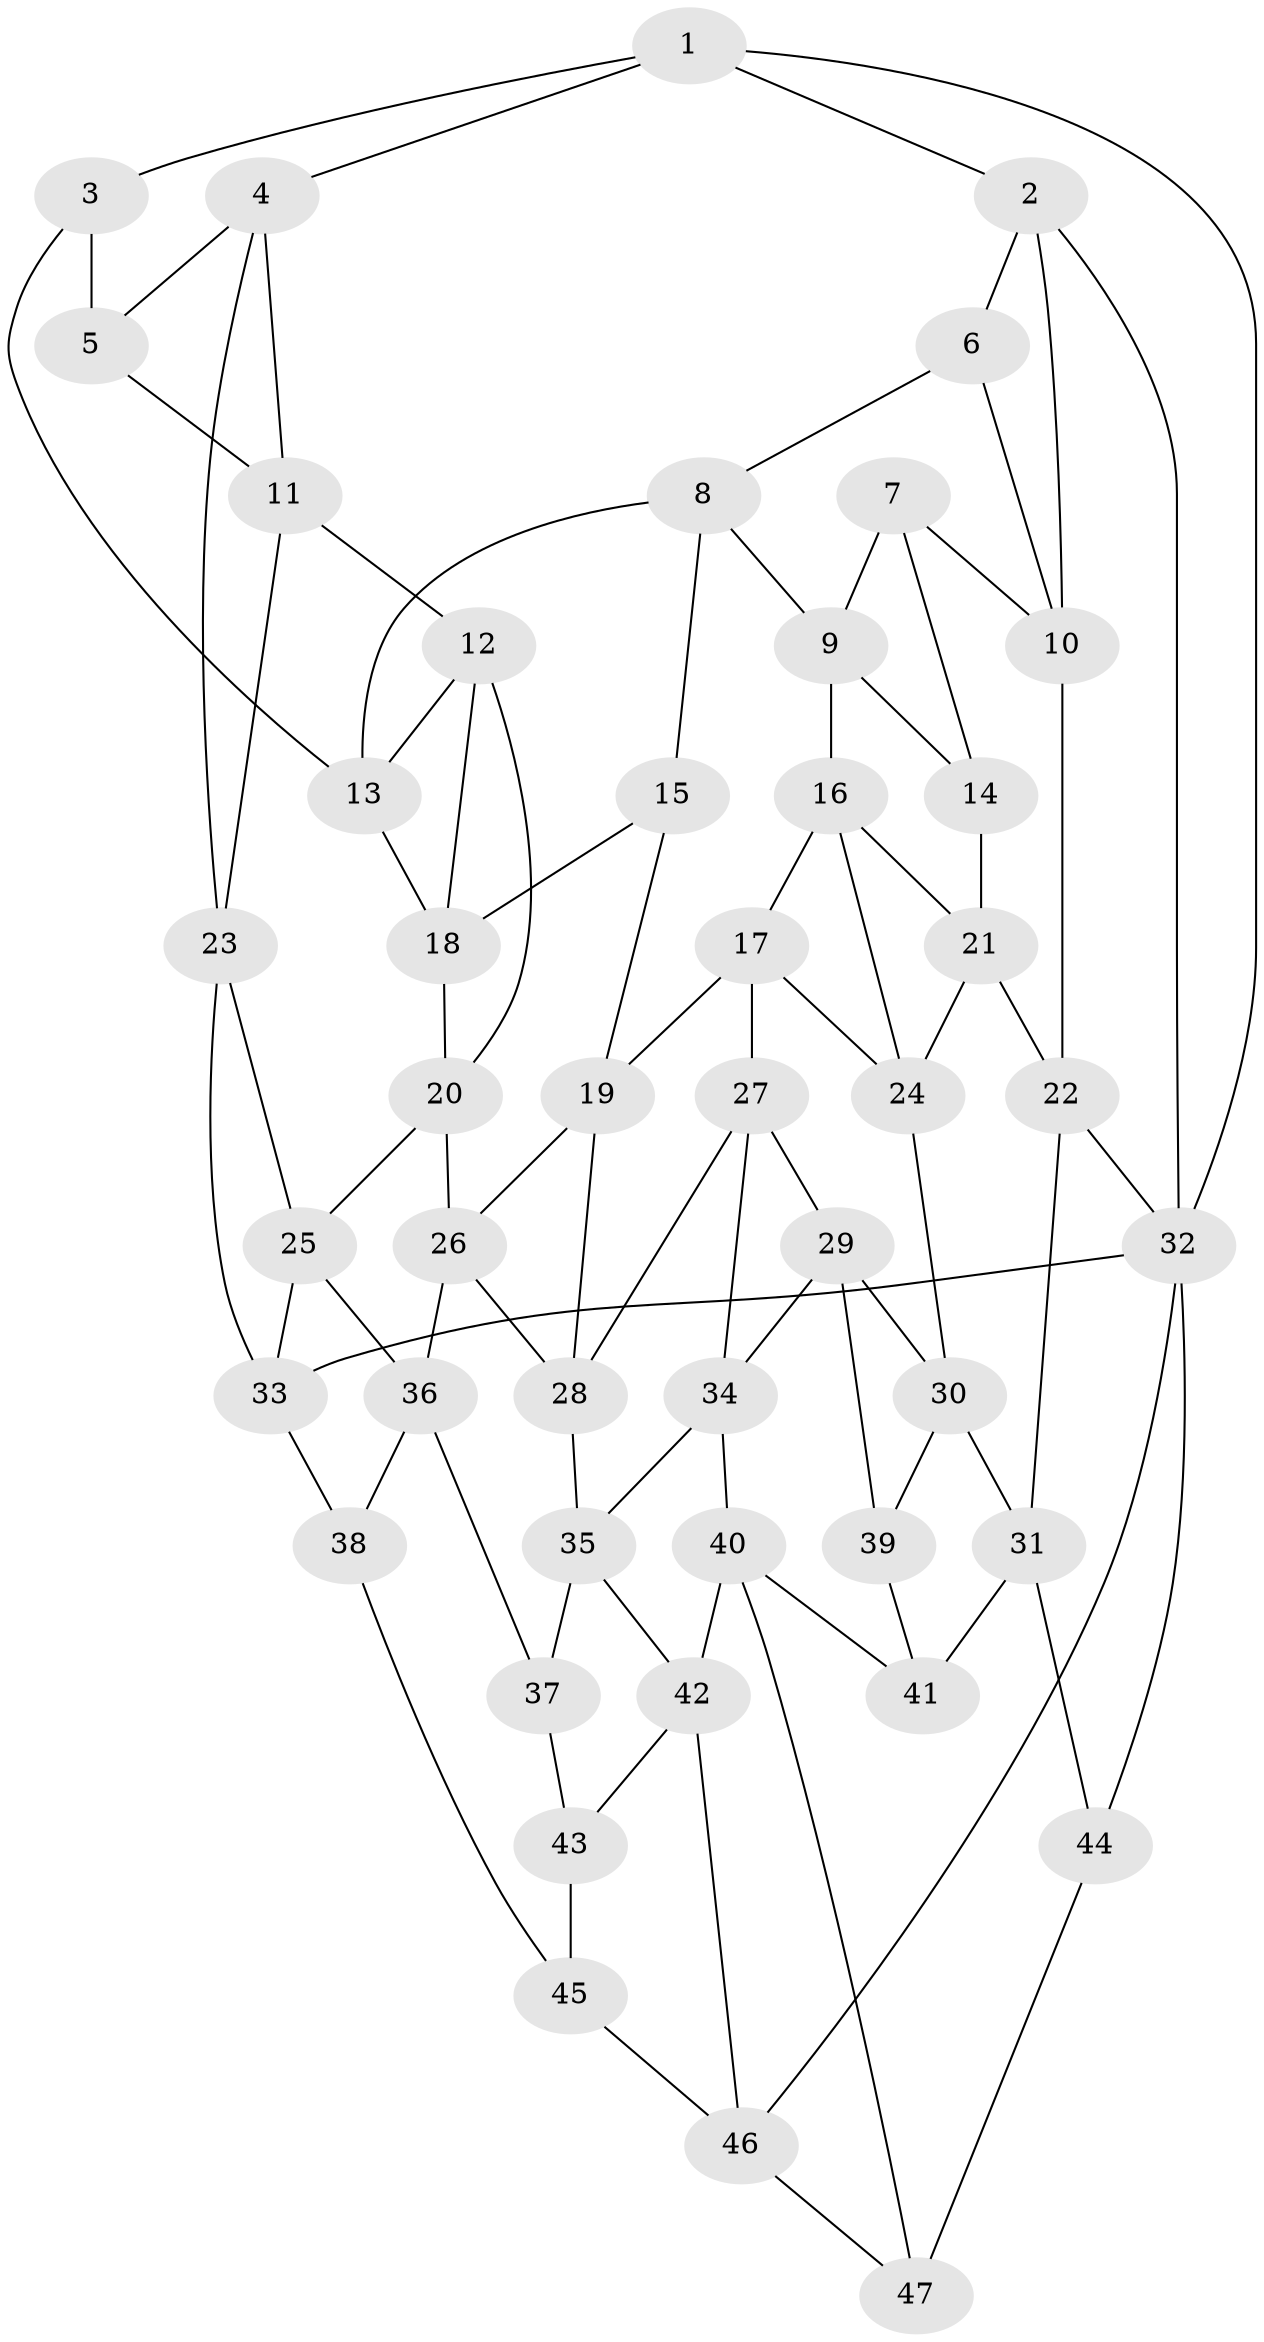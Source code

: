 // original degree distribution, {3: 0.03333333333333333, 6: 0.2, 5: 0.5666666666666667, 4: 0.2}
// Generated by graph-tools (version 1.1) at 2025/27/03/09/25 03:27:14]
// undirected, 47 vertices, 88 edges
graph export_dot {
graph [start="1"]
  node [color=gray90,style=filled];
  1;
  2;
  3;
  4;
  5;
  6;
  7;
  8;
  9;
  10;
  11;
  12;
  13;
  14;
  15;
  16;
  17;
  18;
  19;
  20;
  21;
  22;
  23;
  24;
  25;
  26;
  27;
  28;
  29;
  30;
  31;
  32;
  33;
  34;
  35;
  36;
  37;
  38;
  39;
  40;
  41;
  42;
  43;
  44;
  45;
  46;
  47;
  1 -- 2 [weight=1.0];
  1 -- 3 [weight=1.0];
  1 -- 4 [weight=1.0];
  1 -- 32 [weight=1.0];
  2 -- 6 [weight=1.0];
  2 -- 10 [weight=1.0];
  2 -- 32 [weight=1.0];
  3 -- 5 [weight=2.0];
  3 -- 13 [weight=1.0];
  4 -- 5 [weight=1.0];
  4 -- 11 [weight=1.0];
  4 -- 23 [weight=1.0];
  5 -- 11 [weight=1.0];
  6 -- 8 [weight=1.0];
  6 -- 10 [weight=1.0];
  7 -- 9 [weight=1.0];
  7 -- 10 [weight=1.0];
  7 -- 14 [weight=1.0];
  8 -- 9 [weight=1.0];
  8 -- 13 [weight=1.0];
  8 -- 15 [weight=1.0];
  9 -- 14 [weight=1.0];
  9 -- 16 [weight=1.0];
  10 -- 22 [weight=1.0];
  11 -- 12 [weight=1.0];
  11 -- 23 [weight=1.0];
  12 -- 13 [weight=1.0];
  12 -- 18 [weight=1.0];
  12 -- 20 [weight=1.0];
  13 -- 18 [weight=1.0];
  14 -- 21 [weight=1.0];
  15 -- 18 [weight=1.0];
  15 -- 19 [weight=1.0];
  16 -- 17 [weight=1.0];
  16 -- 21 [weight=1.0];
  16 -- 24 [weight=1.0];
  17 -- 19 [weight=1.0];
  17 -- 24 [weight=1.0];
  17 -- 27 [weight=1.0];
  18 -- 20 [weight=1.0];
  19 -- 26 [weight=1.0];
  19 -- 28 [weight=1.0];
  20 -- 25 [weight=1.0];
  20 -- 26 [weight=1.0];
  21 -- 22 [weight=1.0];
  21 -- 24 [weight=1.0];
  22 -- 31 [weight=1.0];
  22 -- 32 [weight=1.0];
  23 -- 25 [weight=1.0];
  23 -- 33 [weight=1.0];
  24 -- 30 [weight=1.0];
  25 -- 33 [weight=1.0];
  25 -- 36 [weight=1.0];
  26 -- 28 [weight=1.0];
  26 -- 36 [weight=1.0];
  27 -- 28 [weight=1.0];
  27 -- 29 [weight=1.0];
  27 -- 34 [weight=1.0];
  28 -- 35 [weight=1.0];
  29 -- 30 [weight=1.0];
  29 -- 34 [weight=1.0];
  29 -- 39 [weight=1.0];
  30 -- 31 [weight=1.0];
  30 -- 39 [weight=1.0];
  31 -- 41 [weight=1.0];
  31 -- 44 [weight=1.0];
  32 -- 33 [weight=1.0];
  32 -- 44 [weight=1.0];
  32 -- 46 [weight=1.0];
  33 -- 38 [weight=1.0];
  34 -- 35 [weight=1.0];
  34 -- 40 [weight=1.0];
  35 -- 37 [weight=1.0];
  35 -- 42 [weight=1.0];
  36 -- 37 [weight=1.0];
  36 -- 38 [weight=1.0];
  37 -- 43 [weight=1.0];
  38 -- 45 [weight=1.0];
  39 -- 41 [weight=2.0];
  40 -- 41 [weight=1.0];
  40 -- 42 [weight=1.0];
  40 -- 47 [weight=1.0];
  42 -- 43 [weight=1.0];
  42 -- 46 [weight=1.0];
  43 -- 45 [weight=2.0];
  44 -- 47 [weight=2.0];
  45 -- 46 [weight=1.0];
  46 -- 47 [weight=1.0];
}
